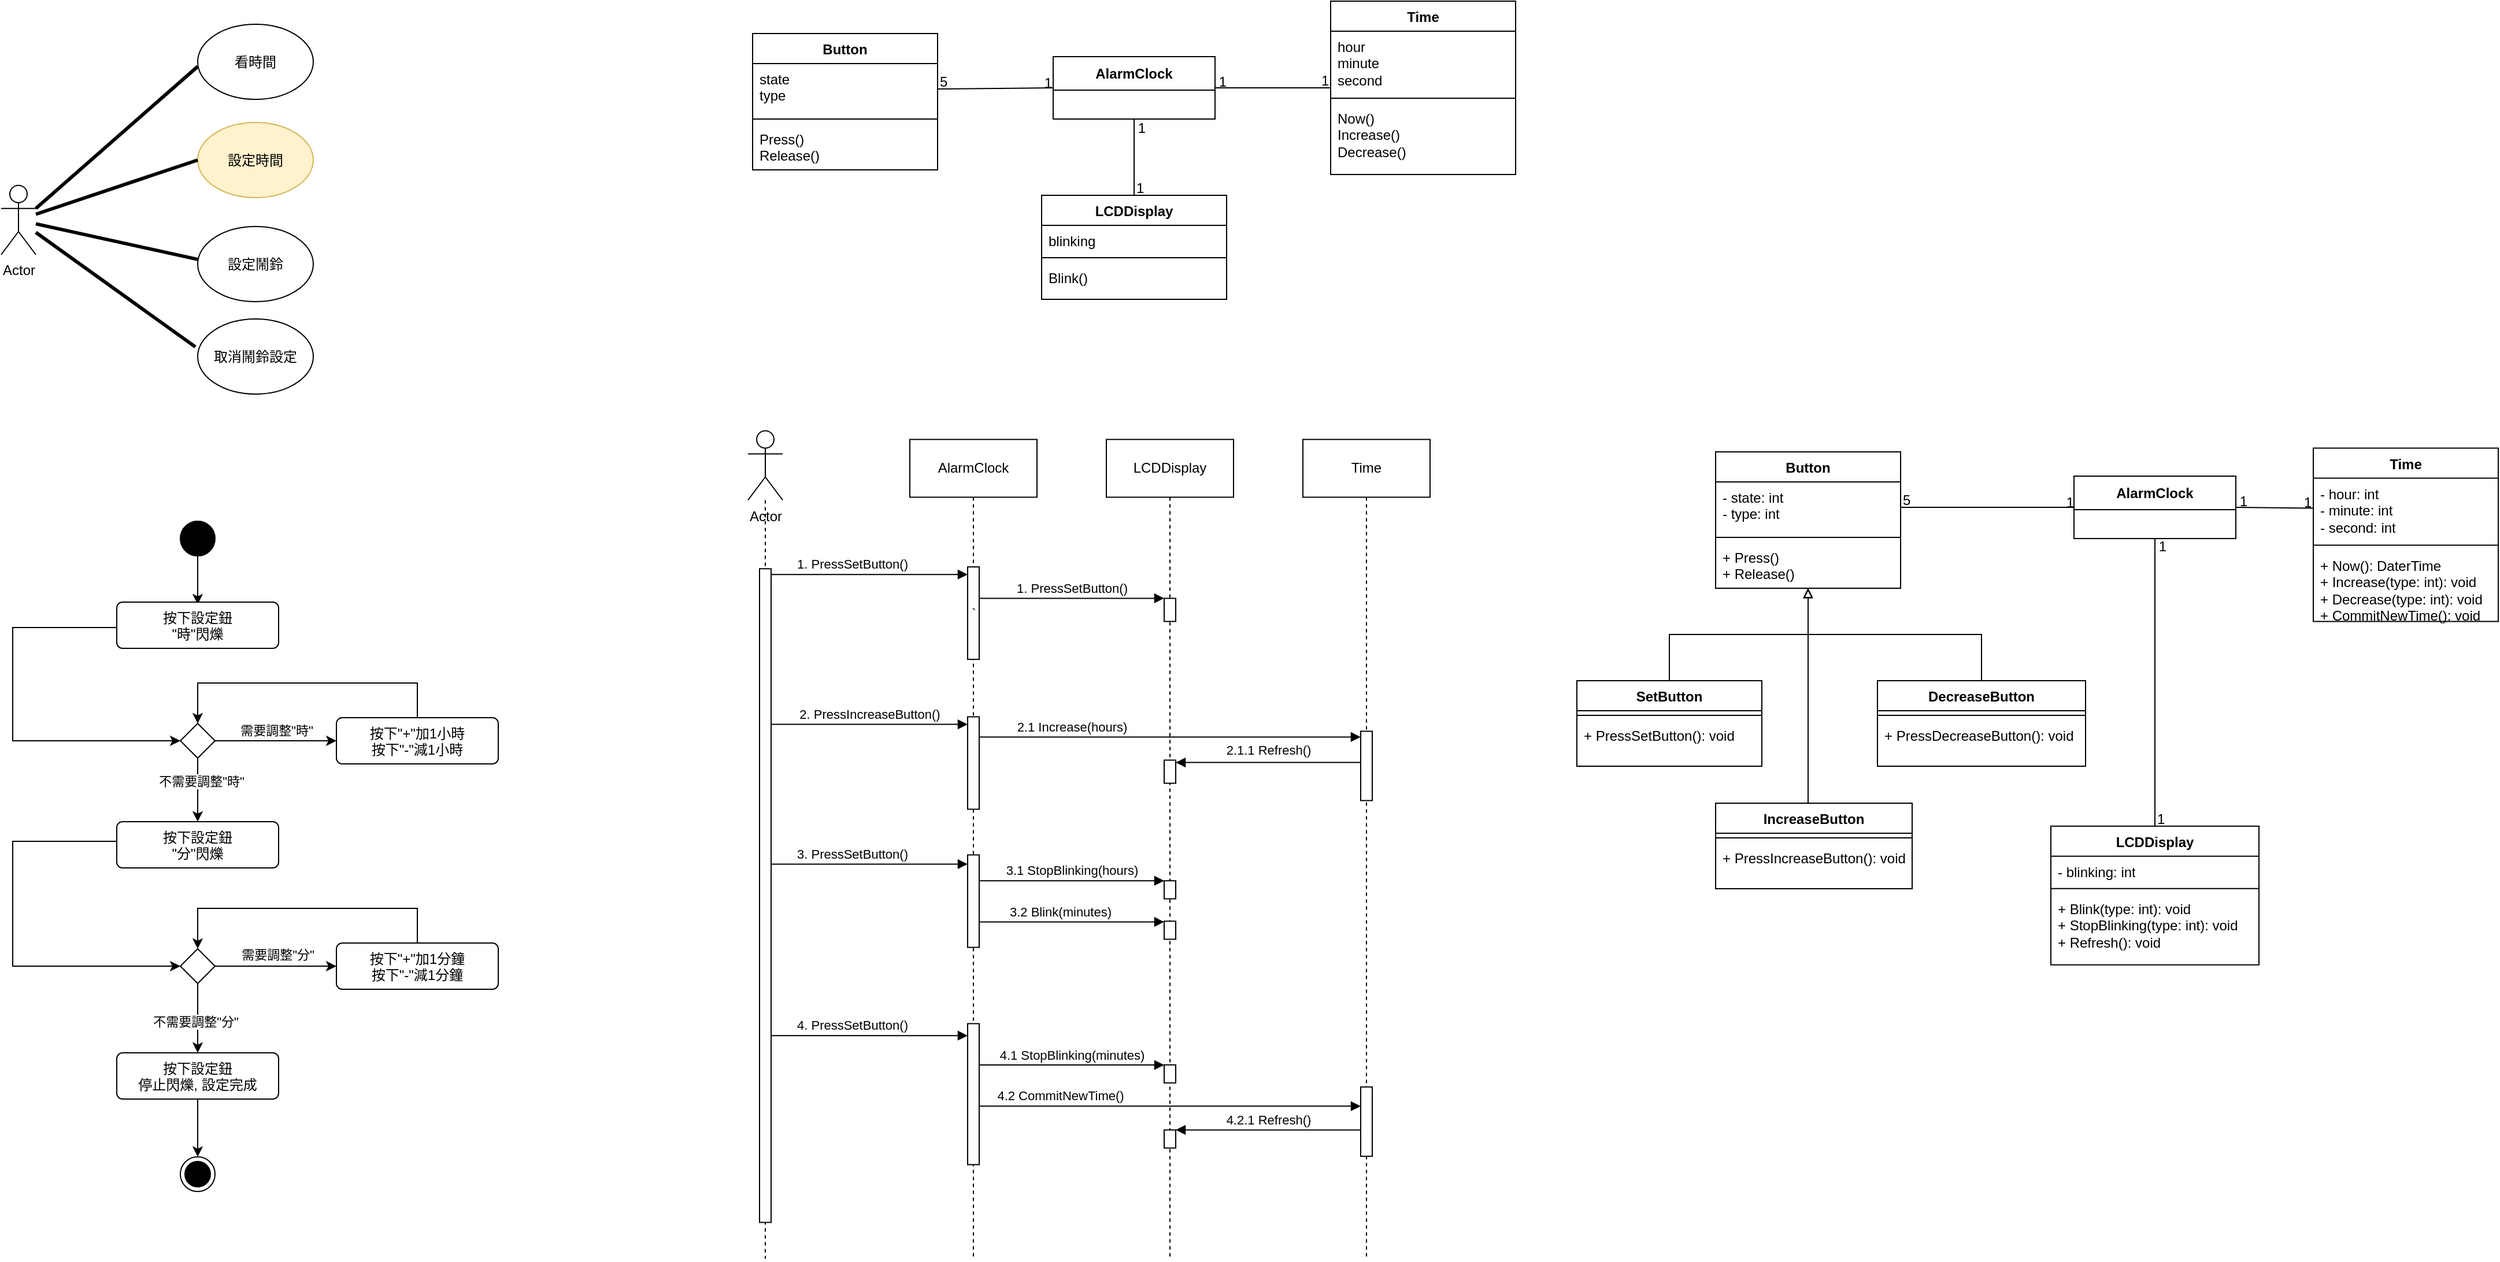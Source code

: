 <mxfile version="24.1.0" type="device">
  <diagram name="Page-1" id="e7e014a7-5840-1c2e-5031-d8a46d1fe8dd">
    <mxGraphModel dx="1486" dy="2049" grid="1" gridSize="10" guides="1" tooltips="1" connect="1" arrows="1" fold="1" page="1" pageScale="1" pageWidth="827" pageHeight="1169" background="none" math="0" shadow="0">
      <root>
        <mxCell id="0" />
        <mxCell id="1" parent="0" />
        <mxCell id="djIQEXrp0R5IfoQa_YRT-51" value="" style="edgeStyle=orthogonalEdgeStyle;rounded=0;orthogonalLoop=1;jettySize=auto;html=1;" parent="1" source="djIQEXrp0R5IfoQa_YRT-70" edge="1">
          <mxGeometry relative="1" as="geometry">
            <mxPoint x="470" y="-660" as="sourcePoint" />
            <mxPoint x="470" y="-618" as="targetPoint" />
          </mxGeometry>
        </mxCell>
        <mxCell id="djIQEXrp0R5IfoQa_YRT-52" value="" style="edgeStyle=orthogonalEdgeStyle;rounded=0;orthogonalLoop=1;jettySize=auto;html=1;exitX=0;exitY=0.5;exitDx=0;exitDy=0;entryX=0;entryY=0.5;entryDx=0;entryDy=0;" parent="1" source="djIQEXrp0R5IfoQa_YRT-63" target="djIQEXrp0R5IfoQa_YRT-62" edge="1">
          <mxGeometry relative="1" as="geometry">
            <mxPoint x="410" y="-598" as="sourcePoint" />
            <mxPoint x="430" y="-500" as="targetPoint" />
            <Array as="points">
              <mxPoint x="400" y="-598" />
              <mxPoint x="310" y="-598" />
              <mxPoint x="310" y="-500" />
            </Array>
          </mxGeometry>
        </mxCell>
        <mxCell id="djIQEXrp0R5IfoQa_YRT-57" value="" style="edgeStyle=orthogonalEdgeStyle;rounded=0;orthogonalLoop=1;jettySize=auto;html=1;exitX=1;exitY=0.5;exitDx=0;exitDy=0;" parent="1" source="djIQEXrp0R5IfoQa_YRT-62" edge="1">
          <mxGeometry relative="1" as="geometry">
            <mxPoint x="510" y="-500" as="sourcePoint" />
            <mxPoint x="590" y="-500" as="targetPoint" />
          </mxGeometry>
        </mxCell>
        <mxCell id="djIQEXrp0R5IfoQa_YRT-66" value="需要調整&quot;時&quot;" style="edgeLabel;html=1;align=center;verticalAlign=middle;resizable=0;points=[];" parent="djIQEXrp0R5IfoQa_YRT-57" vertex="1" connectable="0">
          <mxGeometry x="0.017" y="-6" relative="1" as="geometry">
            <mxPoint y="-16" as="offset" />
          </mxGeometry>
        </mxCell>
        <mxCell id="djIQEXrp0R5IfoQa_YRT-60" value="" style="edgeStyle=orthogonalEdgeStyle;rounded=0;orthogonalLoop=1;jettySize=auto;html=1;exitX=0.5;exitY=0;exitDx=0;exitDy=0;entryX=0.5;entryY=0;entryDx=0;entryDy=0;" parent="1" source="djIQEXrp0R5IfoQa_YRT-64" target="djIQEXrp0R5IfoQa_YRT-62" edge="1">
          <mxGeometry relative="1" as="geometry">
            <mxPoint x="650" y="-520" as="sourcePoint" />
            <mxPoint x="470" y="-520" as="targetPoint" />
            <Array as="points">
              <mxPoint x="660" y="-550" />
              <mxPoint x="470" y="-550" />
            </Array>
          </mxGeometry>
        </mxCell>
        <mxCell id="djIQEXrp0R5IfoQa_YRT-68" value="" style="edgeStyle=orthogonalEdgeStyle;rounded=0;orthogonalLoop=1;jettySize=auto;html=1;" parent="1" source="djIQEXrp0R5IfoQa_YRT-62" target="djIQEXrp0R5IfoQa_YRT-67" edge="1">
          <mxGeometry relative="1" as="geometry" />
        </mxCell>
        <mxCell id="djIQEXrp0R5IfoQa_YRT-75" value="不需要調整&quot;時&quot;" style="edgeLabel;html=1;align=center;verticalAlign=middle;resizable=0;points=[];" parent="djIQEXrp0R5IfoQa_YRT-68" vertex="1" connectable="0">
          <mxGeometry x="-0.266" y="3" relative="1" as="geometry">
            <mxPoint as="offset" />
          </mxGeometry>
        </mxCell>
        <mxCell id="djIQEXrp0R5IfoQa_YRT-62" value="" style="rhombus;" parent="1" vertex="1">
          <mxGeometry x="455" y="-515" width="30" height="30" as="geometry" />
        </mxCell>
        <mxCell id="djIQEXrp0R5IfoQa_YRT-63" value="按下設定鈕&lt;br&gt;&quot;時&quot;閃爍" style="html=1;align=center;verticalAlign=top;rounded=1;absoluteArcSize=1;arcSize=10;dashed=0;whiteSpace=wrap;" parent="1" vertex="1">
          <mxGeometry x="400" y="-620" width="140" height="40" as="geometry" />
        </mxCell>
        <mxCell id="djIQEXrp0R5IfoQa_YRT-64" value="按下&quot;+&quot;加1小時&lt;br&gt;按下&quot;-&quot;減1小時" style="html=1;align=center;verticalAlign=top;rounded=1;absoluteArcSize=1;arcSize=10;dashed=0;whiteSpace=wrap;" parent="1" vertex="1">
          <mxGeometry x="590" y="-520" width="140" height="40" as="geometry" />
        </mxCell>
        <mxCell id="djIQEXrp0R5IfoQa_YRT-67" value="按下設定鈕&lt;br&gt;&quot;分&quot;閃爍" style="html=1;align=center;verticalAlign=top;rounded=1;absoluteArcSize=1;arcSize=10;dashed=0;whiteSpace=wrap;" parent="1" vertex="1">
          <mxGeometry x="400" y="-430" width="140" height="40" as="geometry" />
        </mxCell>
        <mxCell id="djIQEXrp0R5IfoQa_YRT-83" value="" style="edgeStyle=orthogonalEdgeStyle;rounded=0;orthogonalLoop=1;jettySize=auto;html=1;" parent="1" source="djIQEXrp0R5IfoQa_YRT-69" target="djIQEXrp0R5IfoQa_YRT-82" edge="1">
          <mxGeometry relative="1" as="geometry" />
        </mxCell>
        <mxCell id="djIQEXrp0R5IfoQa_YRT-85" value="&lt;span style=&quot;color: rgba(0, 0, 0, 0); font-family: monospace; font-size: 0px; text-align: start; background-color: rgb(251, 251, 251);&quot;&gt;%3CmxGraphModel%3E%3Croot%3E%3CmxCell%20id%3D%220%22%2F%3E%3CmxCell%20id%3D%221%22%20parent%3D%220%22%2F%3E%3CmxCell%20id%3D%222%22%20value%3D%22%E4%B8%8D%E9%9C%80%E8%A6%81%E8%AA%BF%E6%95%B4%26quot%3B%E6%99%82%26quot%3B%22%20style%3D%22edgeLabel%3Bhtml%3D1%3Balign%3Dcenter%3BverticalAlign%3Dmiddle%3Bresizable%3D0%3Bpoints%3D%5B%5D%3B%22%20vertex%3D%221%22%20connectable%3D%220%22%20parent%3D%221%22%3E%3CmxGeometry%20x%3D%22283%22%20y%3D%22325%22%20as%3D%22geometry%22%2F%3E%3C%2FmxCell%3E%3C%2Froot%3E%3C%2FmxGraphModel%3E&lt;/span&gt;" style="edgeLabel;html=1;align=center;verticalAlign=middle;resizable=0;points=[];" parent="djIQEXrp0R5IfoQa_YRT-83" vertex="1" connectable="0">
          <mxGeometry x="-0.16" y="1" relative="1" as="geometry">
            <mxPoint as="offset" />
          </mxGeometry>
        </mxCell>
        <mxCell id="djIQEXrp0R5IfoQa_YRT-87" value="不需要調整&quot;分&quot;" style="edgeLabel;html=1;align=center;verticalAlign=middle;resizable=0;points=[];" parent="djIQEXrp0R5IfoQa_YRT-83" vertex="1" connectable="0">
          <mxGeometry x="0.107" y="-2" relative="1" as="geometry">
            <mxPoint as="offset" />
          </mxGeometry>
        </mxCell>
        <mxCell id="djIQEXrp0R5IfoQa_YRT-69" value="" style="rhombus;" parent="1" vertex="1">
          <mxGeometry x="455" y="-320" width="30" height="30" as="geometry" />
        </mxCell>
        <mxCell id="djIQEXrp0R5IfoQa_YRT-70" value="" style="ellipse;fillColor=strokeColor;html=1;" parent="1" vertex="1">
          <mxGeometry x="455" y="-690" width="30" height="30" as="geometry" />
        </mxCell>
        <mxCell id="djIQEXrp0R5IfoQa_YRT-73" value="" style="ellipse;html=1;shape=endState;fillColor=strokeColor;" parent="1" vertex="1">
          <mxGeometry x="455" y="-140" width="30" height="30" as="geometry" />
        </mxCell>
        <mxCell id="djIQEXrp0R5IfoQa_YRT-74" value="按下&quot;+&quot;加1分鐘&lt;br&gt;按下&quot;-&quot;減1分鐘" style="html=1;align=center;verticalAlign=top;rounded=1;absoluteArcSize=1;arcSize=10;dashed=0;whiteSpace=wrap;" parent="1" vertex="1">
          <mxGeometry x="590" y="-325" width="140" height="40" as="geometry" />
        </mxCell>
        <mxCell id="djIQEXrp0R5IfoQa_YRT-76" value="" style="edgeStyle=orthogonalEdgeStyle;rounded=0;orthogonalLoop=1;jettySize=auto;html=1;entryX=0;entryY=0.5;entryDx=0;entryDy=0;" parent="1" source="djIQEXrp0R5IfoQa_YRT-67" target="djIQEXrp0R5IfoQa_YRT-69" edge="1">
          <mxGeometry relative="1" as="geometry">
            <mxPoint x="400" y="-415" as="sourcePoint" />
            <mxPoint x="455" y="-315" as="targetPoint" />
            <Array as="points">
              <mxPoint x="310" y="-413" />
              <mxPoint x="310" y="-305" />
            </Array>
          </mxGeometry>
        </mxCell>
        <mxCell id="djIQEXrp0R5IfoQa_YRT-79" value="" style="edgeStyle=orthogonalEdgeStyle;rounded=0;orthogonalLoop=1;jettySize=auto;html=1;exitX=1;exitY=0.5;exitDx=0;exitDy=0;" parent="1" source="djIQEXrp0R5IfoQa_YRT-69" target="djIQEXrp0R5IfoQa_YRT-74" edge="1">
          <mxGeometry relative="1" as="geometry">
            <mxPoint x="485" y="-305.5" as="sourcePoint" />
            <mxPoint x="590" y="-305.5" as="targetPoint" />
          </mxGeometry>
        </mxCell>
        <mxCell id="djIQEXrp0R5IfoQa_YRT-80" value="需要調整&quot;分&quot;" style="edgeLabel;html=1;align=center;verticalAlign=middle;resizable=0;points=[];" parent="djIQEXrp0R5IfoQa_YRT-79" vertex="1" connectable="0">
          <mxGeometry x="0.017" y="-6" relative="1" as="geometry">
            <mxPoint y="-16" as="offset" />
          </mxGeometry>
        </mxCell>
        <mxCell id="djIQEXrp0R5IfoQa_YRT-81" value="" style="edgeStyle=orthogonalEdgeStyle;rounded=0;orthogonalLoop=1;jettySize=auto;html=1;" parent="1" source="djIQEXrp0R5IfoQa_YRT-74" target="djIQEXrp0R5IfoQa_YRT-69" edge="1">
          <mxGeometry relative="1" as="geometry">
            <mxPoint x="660" y="-325" as="sourcePoint" />
            <mxPoint x="470" y="-320" as="targetPoint" />
            <Array as="points">
              <mxPoint x="660" y="-355" />
              <mxPoint x="470" y="-355" />
            </Array>
          </mxGeometry>
        </mxCell>
        <mxCell id="djIQEXrp0R5IfoQa_YRT-84" value="" style="edgeStyle=orthogonalEdgeStyle;rounded=0;orthogonalLoop=1;jettySize=auto;html=1;" parent="1" source="djIQEXrp0R5IfoQa_YRT-82" target="djIQEXrp0R5IfoQa_YRT-73" edge="1">
          <mxGeometry relative="1" as="geometry" />
        </mxCell>
        <mxCell id="djIQEXrp0R5IfoQa_YRT-82" value="按下設定鈕&lt;br&gt;停止閃爍, 設定完成" style="html=1;align=center;verticalAlign=top;rounded=1;absoluteArcSize=1;arcSize=10;dashed=0;whiteSpace=wrap;" parent="1" vertex="1">
          <mxGeometry x="400" y="-230" width="140" height="40" as="geometry" />
        </mxCell>
        <mxCell id="nPpXlhCFBaWs1qd1BrKI-1" value="Actor" style="shape=umlActor;verticalLabelPosition=bottom;verticalAlign=top;html=1;" parent="1" vertex="1">
          <mxGeometry x="300" y="-980.62" width="30" height="60" as="geometry" />
        </mxCell>
        <mxCell id="nPpXlhCFBaWs1qd1BrKI-2" value="" style="shape=ellipse;container=1;horizontal=1;horizontalStack=0;resizeParent=1;resizeParentMax=0;resizeLast=0;html=1;dashed=0;collapsible=0;" parent="1" vertex="1">
          <mxGeometry x="470" y="-1120" width="100" height="65" as="geometry" />
        </mxCell>
        <mxCell id="nPpXlhCFBaWs1qd1BrKI-3" value="看時間" style="html=1;strokeColor=none;fillColor=none;align=center;verticalAlign=middle;rotatable=0;whiteSpace=wrap;" parent="nPpXlhCFBaWs1qd1BrKI-2" vertex="1">
          <mxGeometry x="0.003" y="24.375" width="100" height="16.25" as="geometry" />
        </mxCell>
        <mxCell id="nPpXlhCFBaWs1qd1BrKI-8" value="" style="shape=ellipse;container=1;horizontal=1;horizontalStack=0;resizeParent=1;resizeParentMax=0;resizeLast=0;html=1;dashed=0;collapsible=0;fillColor=#fff2cc;strokeColor=#d6b656;" parent="1" vertex="1">
          <mxGeometry x="470" y="-1035" width="100" height="65" as="geometry" />
        </mxCell>
        <mxCell id="nPpXlhCFBaWs1qd1BrKI-9" value="設定時間" style="html=1;strokeColor=none;fillColor=none;align=center;verticalAlign=middle;rotatable=0;whiteSpace=wrap;" parent="nPpXlhCFBaWs1qd1BrKI-8" vertex="1">
          <mxGeometry x="0.003" y="24.375" width="100" height="16.25" as="geometry" />
        </mxCell>
        <mxCell id="nPpXlhCFBaWs1qd1BrKI-10" value="" style="shape=ellipse;container=1;horizontal=1;horizontalStack=0;resizeParent=1;resizeParentMax=0;resizeLast=0;html=1;dashed=0;collapsible=0;" parent="1" vertex="1">
          <mxGeometry x="470" y="-945" width="100" height="65" as="geometry" />
        </mxCell>
        <mxCell id="nPpXlhCFBaWs1qd1BrKI-11" value="設定鬧鈴" style="html=1;strokeColor=none;fillColor=none;align=center;verticalAlign=middle;rotatable=0;whiteSpace=wrap;" parent="nPpXlhCFBaWs1qd1BrKI-10" vertex="1">
          <mxGeometry x="0.003" y="24.375" width="100" height="16.25" as="geometry" />
        </mxCell>
        <mxCell id="nPpXlhCFBaWs1qd1BrKI-13" value="" style="shape=ellipse;container=1;horizontal=1;horizontalStack=0;resizeParent=1;resizeParentMax=0;resizeLast=0;html=1;dashed=0;collapsible=0;" parent="1" vertex="1">
          <mxGeometry x="470" y="-865" width="100" height="65" as="geometry" />
        </mxCell>
        <mxCell id="nPpXlhCFBaWs1qd1BrKI-14" value="取消鬧鈴設定" style="html=1;strokeColor=none;fillColor=none;align=center;verticalAlign=middle;rotatable=0;whiteSpace=wrap;" parent="nPpXlhCFBaWs1qd1BrKI-13" vertex="1">
          <mxGeometry x="0.003" y="24.375" width="100" height="16.25" as="geometry" />
        </mxCell>
        <mxCell id="nPpXlhCFBaWs1qd1BrKI-15" value="" style="endArrow=none;startArrow=none;endFill=0;startFill=0;endSize=8;html=1;verticalAlign=bottom;labelBackgroundColor=none;strokeWidth=3;rounded=0;entryX=0;entryY=0.75;entryDx=0;entryDy=0;exitX=1;exitY=0.333;exitDx=0;exitDy=0;exitPerimeter=0;" parent="1" source="nPpXlhCFBaWs1qd1BrKI-1" target="nPpXlhCFBaWs1qd1BrKI-3" edge="1">
          <mxGeometry width="160" relative="1" as="geometry">
            <mxPoint x="310" y="-976" as="sourcePoint" />
            <mxPoint x="470" y="-976" as="targetPoint" />
          </mxGeometry>
        </mxCell>
        <mxCell id="nPpXlhCFBaWs1qd1BrKI-16" value="" style="endArrow=none;startArrow=none;endFill=0;startFill=0;endSize=8;html=1;verticalAlign=bottom;labelBackgroundColor=none;strokeWidth=3;rounded=0;entryX=0;entryY=0.5;entryDx=0;entryDy=0;" parent="1" source="nPpXlhCFBaWs1qd1BrKI-1" target="nPpXlhCFBaWs1qd1BrKI-9" edge="1">
          <mxGeometry width="160" relative="1" as="geometry">
            <mxPoint x="340" y="-975" as="sourcePoint" />
            <mxPoint x="480" y="-1073" as="targetPoint" />
          </mxGeometry>
        </mxCell>
        <mxCell id="nPpXlhCFBaWs1qd1BrKI-17" value="" style="endArrow=none;startArrow=none;endFill=0;startFill=0;endSize=8;html=1;verticalAlign=bottom;labelBackgroundColor=none;strokeWidth=3;rounded=0;entryX=0;entryY=0.25;entryDx=0;entryDy=0;" parent="1" source="nPpXlhCFBaWs1qd1BrKI-1" target="nPpXlhCFBaWs1qd1BrKI-11" edge="1">
          <mxGeometry width="160" relative="1" as="geometry">
            <mxPoint x="350" y="-965" as="sourcePoint" />
            <mxPoint x="490" y="-1063" as="targetPoint" />
          </mxGeometry>
        </mxCell>
        <mxCell id="nPpXlhCFBaWs1qd1BrKI-18" value="" style="endArrow=none;startArrow=none;endFill=0;startFill=0;endSize=8;html=1;verticalAlign=bottom;labelBackgroundColor=none;strokeWidth=3;rounded=0;entryX=-0.02;entryY=0.372;entryDx=0;entryDy=0;entryPerimeter=0;" parent="1" source="nPpXlhCFBaWs1qd1BrKI-1" target="nPpXlhCFBaWs1qd1BrKI-13" edge="1">
          <mxGeometry width="160" relative="1" as="geometry">
            <mxPoint x="340" y="-937" as="sourcePoint" />
            <mxPoint x="480" y="-907" as="targetPoint" />
          </mxGeometry>
        </mxCell>
        <mxCell id="nPpXlhCFBaWs1qd1BrKI-19" value="Button" style="swimlane;fontStyle=1;align=center;verticalAlign=top;childLayout=stackLayout;horizontal=1;startSize=26;horizontalStack=0;resizeParent=1;resizeParentMax=0;resizeLast=0;collapsible=1;marginBottom=0;whiteSpace=wrap;html=1;" parent="1" vertex="1">
          <mxGeometry x="950" y="-1112" width="160" height="118" as="geometry" />
        </mxCell>
        <mxCell id="nPpXlhCFBaWs1qd1BrKI-20" value="state&lt;div&gt;type&lt;/div&gt;" style="text;strokeColor=none;fillColor=none;align=left;verticalAlign=top;spacingLeft=4;spacingRight=4;overflow=hidden;rotatable=0;points=[[0,0.5],[1,0.5]];portConstraint=eastwest;whiteSpace=wrap;html=1;" parent="nPpXlhCFBaWs1qd1BrKI-19" vertex="1">
          <mxGeometry y="26" width="160" height="44" as="geometry" />
        </mxCell>
        <mxCell id="nPpXlhCFBaWs1qd1BrKI-21" value="" style="line;strokeWidth=1;fillColor=none;align=left;verticalAlign=middle;spacingTop=-1;spacingLeft=3;spacingRight=3;rotatable=0;labelPosition=right;points=[];portConstraint=eastwest;strokeColor=inherit;" parent="nPpXlhCFBaWs1qd1BrKI-19" vertex="1">
          <mxGeometry y="70" width="160" height="8" as="geometry" />
        </mxCell>
        <mxCell id="nPpXlhCFBaWs1qd1BrKI-22" value="Press()&lt;br&gt;Release()" style="text;strokeColor=none;fillColor=none;align=left;verticalAlign=top;spacingLeft=4;spacingRight=4;overflow=hidden;rotatable=0;points=[[0,0.5],[1,0.5]];portConstraint=eastwest;whiteSpace=wrap;html=1;" parent="nPpXlhCFBaWs1qd1BrKI-19" vertex="1">
          <mxGeometry y="78" width="160" height="40" as="geometry" />
        </mxCell>
        <mxCell id="nPpXlhCFBaWs1qd1BrKI-23" value="AlarmClock" style="swimlane;fontStyle=1;align=center;verticalAlign=middle;childLayout=stackLayout;horizontal=1;startSize=29;horizontalStack=0;resizeParent=1;resizeParentMax=0;resizeLast=0;collapsible=0;marginBottom=0;html=1;whiteSpace=wrap;" parent="1" vertex="1">
          <mxGeometry x="1210" y="-1092" width="140" height="54" as="geometry" />
        </mxCell>
        <mxCell id="nPpXlhCFBaWs1qd1BrKI-26" value="Time" style="swimlane;fontStyle=1;align=center;verticalAlign=top;childLayout=stackLayout;horizontal=1;startSize=26;horizontalStack=0;resizeParent=1;resizeParentMax=0;resizeLast=0;collapsible=1;marginBottom=0;whiteSpace=wrap;html=1;" parent="1" vertex="1">
          <mxGeometry x="1450" y="-1140" width="160" height="150" as="geometry" />
        </mxCell>
        <mxCell id="nPpXlhCFBaWs1qd1BrKI-27" value="hour&lt;div&gt;minute&lt;/div&gt;&lt;div&gt;second&lt;/div&gt;" style="text;strokeColor=none;fillColor=none;align=left;verticalAlign=top;spacingLeft=4;spacingRight=4;overflow=hidden;rotatable=0;points=[[0,0.5],[1,0.5]];portConstraint=eastwest;whiteSpace=wrap;html=1;" parent="nPpXlhCFBaWs1qd1BrKI-26" vertex="1">
          <mxGeometry y="26" width="160" height="54" as="geometry" />
        </mxCell>
        <mxCell id="nPpXlhCFBaWs1qd1BrKI-28" value="" style="line;strokeWidth=1;fillColor=none;align=left;verticalAlign=middle;spacingTop=-1;spacingLeft=3;spacingRight=3;rotatable=0;labelPosition=right;points=[];portConstraint=eastwest;strokeColor=inherit;" parent="nPpXlhCFBaWs1qd1BrKI-26" vertex="1">
          <mxGeometry y="80" width="160" height="8" as="geometry" />
        </mxCell>
        <mxCell id="nPpXlhCFBaWs1qd1BrKI-29" value="Now()&lt;div&gt;Increase()&lt;/div&gt;&lt;div&gt;Decrease()&lt;/div&gt;&lt;div&gt;&lt;br&gt;&lt;/div&gt;" style="text;strokeColor=none;fillColor=none;align=left;verticalAlign=top;spacingLeft=4;spacingRight=4;overflow=hidden;rotatable=0;points=[[0,0.5],[1,0.5]];portConstraint=eastwest;whiteSpace=wrap;html=1;" parent="nPpXlhCFBaWs1qd1BrKI-26" vertex="1">
          <mxGeometry y="88" width="160" height="62" as="geometry" />
        </mxCell>
        <mxCell id="nPpXlhCFBaWs1qd1BrKI-31" value="LCDDisplay" style="swimlane;fontStyle=1;align=center;verticalAlign=top;childLayout=stackLayout;horizontal=1;startSize=26;horizontalStack=0;resizeParent=1;resizeParentMax=0;resizeLast=0;collapsible=1;marginBottom=0;whiteSpace=wrap;html=1;" parent="1" vertex="1">
          <mxGeometry x="1200" y="-972" width="160" height="90" as="geometry" />
        </mxCell>
        <mxCell id="nPpXlhCFBaWs1qd1BrKI-32" value="blinking" style="text;strokeColor=none;fillColor=none;align=left;verticalAlign=top;spacingLeft=4;spacingRight=4;overflow=hidden;rotatable=0;points=[[0,0.5],[1,0.5]];portConstraint=eastwest;whiteSpace=wrap;html=1;" parent="nPpXlhCFBaWs1qd1BrKI-31" vertex="1">
          <mxGeometry y="26" width="160" height="24" as="geometry" />
        </mxCell>
        <mxCell id="nPpXlhCFBaWs1qd1BrKI-33" value="" style="line;strokeWidth=1;fillColor=none;align=left;verticalAlign=middle;spacingTop=-1;spacingLeft=3;spacingRight=3;rotatable=0;labelPosition=right;points=[];portConstraint=eastwest;strokeColor=inherit;" parent="nPpXlhCFBaWs1qd1BrKI-31" vertex="1">
          <mxGeometry y="50" width="160" height="8" as="geometry" />
        </mxCell>
        <mxCell id="nPpXlhCFBaWs1qd1BrKI-34" value="Blink()" style="text;strokeColor=none;fillColor=none;align=left;verticalAlign=top;spacingLeft=4;spacingRight=4;overflow=hidden;rotatable=0;points=[[0,0.5],[1,0.5]];portConstraint=eastwest;whiteSpace=wrap;html=1;" parent="nPpXlhCFBaWs1qd1BrKI-31" vertex="1">
          <mxGeometry y="58" width="160" height="32" as="geometry" />
        </mxCell>
        <mxCell id="nPpXlhCFBaWs1qd1BrKI-37" value="" style="endArrow=none;html=1;rounded=0;align=center;verticalAlign=top;endFill=0;labelBackgroundColor=none;exitX=1;exitY=0.5;exitDx=0;exitDy=0;entryX=0;entryY=0.5;entryDx=0;entryDy=0;" parent="1" source="nPpXlhCFBaWs1qd1BrKI-20" target="nPpXlhCFBaWs1qd1BrKI-23" edge="1">
          <mxGeometry x="-0.006" relative="1" as="geometry">
            <mxPoint x="1180" y="-1132" as="sourcePoint" />
            <mxPoint x="1380" y="-1132" as="targetPoint" />
            <mxPoint as="offset" />
          </mxGeometry>
        </mxCell>
        <mxCell id="nPpXlhCFBaWs1qd1BrKI-39" value="5" style="resizable=0;html=1;align=left;verticalAlign=top;labelBackgroundColor=none;spacingBottom=0;" parent="nPpXlhCFBaWs1qd1BrKI-37" connectable="0" vertex="1">
          <mxGeometry x="-1" relative="1" as="geometry">
            <mxPoint y="-20" as="offset" />
          </mxGeometry>
        </mxCell>
        <mxCell id="nPpXlhCFBaWs1qd1BrKI-40" value="1" style="resizable=0;html=1;align=right;verticalAlign=bottom;labelBackgroundColor=none;" parent="nPpXlhCFBaWs1qd1BrKI-37" connectable="0" vertex="1">
          <mxGeometry x="1" relative="1" as="geometry">
            <mxPoint y="4" as="offset" />
          </mxGeometry>
        </mxCell>
        <mxCell id="nPpXlhCFBaWs1qd1BrKI-41" value="" style="resizable=0;html=1;align=right;verticalAlign=top;labelBackgroundColor=none;" parent="nPpXlhCFBaWs1qd1BrKI-37" connectable="0" vertex="1">
          <mxGeometry x="1" relative="1" as="geometry" />
        </mxCell>
        <mxCell id="nPpXlhCFBaWs1qd1BrKI-42" value="" style="endArrow=none;html=1;rounded=0;align=center;verticalAlign=top;endFill=0;labelBackgroundColor=none;exitX=0.5;exitY=0;exitDx=0;exitDy=0;entryX=0.5;entryY=1;entryDx=0;entryDy=0;" parent="1" source="nPpXlhCFBaWs1qd1BrKI-31" target="nPpXlhCFBaWs1qd1BrKI-23" edge="1">
          <mxGeometry x="-0.006" relative="1" as="geometry">
            <mxPoint x="1120" y="-1032" as="sourcePoint" />
            <mxPoint x="1220" y="-1055" as="targetPoint" />
            <mxPoint as="offset" />
          </mxGeometry>
        </mxCell>
        <mxCell id="nPpXlhCFBaWs1qd1BrKI-43" value="1" style="resizable=0;html=1;align=left;verticalAlign=top;labelBackgroundColor=none;" parent="nPpXlhCFBaWs1qd1BrKI-42" connectable="0" vertex="1">
          <mxGeometry x="-1" relative="1" as="geometry">
            <mxPoint y="-20" as="offset" />
          </mxGeometry>
        </mxCell>
        <mxCell id="nPpXlhCFBaWs1qd1BrKI-44" value="1" style="resizable=0;html=1;align=right;verticalAlign=bottom;labelBackgroundColor=none;" parent="nPpXlhCFBaWs1qd1BrKI-42" connectable="0" vertex="1">
          <mxGeometry x="1" relative="1" as="geometry">
            <mxPoint x="10" y="16" as="offset" />
          </mxGeometry>
        </mxCell>
        <mxCell id="nPpXlhCFBaWs1qd1BrKI-45" value="" style="resizable=0;html=1;align=right;verticalAlign=top;labelBackgroundColor=none;" parent="nPpXlhCFBaWs1qd1BrKI-42" connectable="0" vertex="1">
          <mxGeometry x="1" relative="1" as="geometry" />
        </mxCell>
        <mxCell id="nPpXlhCFBaWs1qd1BrKI-52" value="" style="endArrow=none;html=1;rounded=0;align=center;verticalAlign=top;endFill=0;labelBackgroundColor=none;entryX=1;entryY=0.5;entryDx=0;entryDy=0;" parent="1" source="nPpXlhCFBaWs1qd1BrKI-26" target="nPpXlhCFBaWs1qd1BrKI-23" edge="1">
          <mxGeometry x="-0.006" relative="1" as="geometry">
            <mxPoint x="1380" y="-986" as="sourcePoint" />
            <mxPoint x="1380" y="-1052" as="targetPoint" />
            <mxPoint as="offset" />
          </mxGeometry>
        </mxCell>
        <mxCell id="nPpXlhCFBaWs1qd1BrKI-53" value="1" style="resizable=0;html=1;align=left;verticalAlign=top;labelBackgroundColor=none;" parent="nPpXlhCFBaWs1qd1BrKI-52" connectable="0" vertex="1">
          <mxGeometry x="-1" relative="1" as="geometry">
            <mxPoint x="-10" y="-20" as="offset" />
          </mxGeometry>
        </mxCell>
        <mxCell id="nPpXlhCFBaWs1qd1BrKI-54" value="1" style="resizable=0;html=1;align=right;verticalAlign=bottom;labelBackgroundColor=none;" parent="nPpXlhCFBaWs1qd1BrKI-52" connectable="0" vertex="1">
          <mxGeometry x="1" relative="1" as="geometry">
            <mxPoint x="10" y="3" as="offset" />
          </mxGeometry>
        </mxCell>
        <mxCell id="nPpXlhCFBaWs1qd1BrKI-55" value="" style="resizable=0;html=1;align=right;verticalAlign=top;labelBackgroundColor=none;" parent="nPpXlhCFBaWs1qd1BrKI-52" connectable="0" vertex="1">
          <mxGeometry x="1" relative="1" as="geometry" />
        </mxCell>
        <mxCell id="nPpXlhCFBaWs1qd1BrKI-100" style="edgeStyle=orthogonalEdgeStyle;rounded=0;orthogonalLoop=1;jettySize=auto;html=1;dashed=1;endArrow=none;endFill=0;" parent="1" source="nPpXlhCFBaWs1qd1BrKI-56" edge="1">
          <mxGeometry relative="1" as="geometry">
            <mxPoint x="1141" y="-52.498" as="targetPoint" />
          </mxGeometry>
        </mxCell>
        <mxCell id="nPpXlhCFBaWs1qd1BrKI-56" value="AlarmClock" style="html=1;whiteSpace=wrap;" parent="1" vertex="1">
          <mxGeometry x="1086" y="-760.76" width="110" height="50" as="geometry" />
        </mxCell>
        <mxCell id="nPpXlhCFBaWs1qd1BrKI-83" style="edgeStyle=orthogonalEdgeStyle;rounded=0;orthogonalLoop=1;jettySize=auto;html=1;dashed=1;endArrow=none;endFill=0;" parent="1" source="nPpXlhCFBaWs1qd1BrKI-57" edge="1">
          <mxGeometry relative="1" as="geometry">
            <mxPoint x="961" y="-51.736" as="targetPoint" />
          </mxGeometry>
        </mxCell>
        <mxCell id="nPpXlhCFBaWs1qd1BrKI-57" value="Actor" style="shape=umlActor;verticalLabelPosition=bottom;verticalAlign=top;html=1;" parent="1" vertex="1">
          <mxGeometry x="946" y="-768.26" width="30" height="60" as="geometry" />
        </mxCell>
        <mxCell id="nPpXlhCFBaWs1qd1BrKI-58" value="" style="html=1;points=[[0,0,0,0,5],[0,1,0,0,-5],[1,0,0,0,5],[1,1,0,0,-5]];perimeter=orthogonalPerimeter;outlineConnect=0;targetShapes=umlLifeline;portConstraint=eastwest;newEdgeStyle={&quot;curved&quot;:0,&quot;rounded&quot;:0};" parent="1" vertex="1">
          <mxGeometry x="956" y="-648.88" width="10" height="565.62" as="geometry" />
        </mxCell>
        <mxCell id="nPpXlhCFBaWs1qd1BrKI-113" style="edgeStyle=orthogonalEdgeStyle;rounded=0;orthogonalLoop=1;jettySize=auto;html=1;endArrow=none;endFill=0;dashed=1;" parent="1" source="nPpXlhCFBaWs1qd1BrKI-64" edge="1">
          <mxGeometry relative="1" as="geometry">
            <mxPoint x="1311" y="-52.533" as="targetPoint" />
          </mxGeometry>
        </mxCell>
        <mxCell id="nPpXlhCFBaWs1qd1BrKI-64" value="LCDDisplay" style="html=1;whiteSpace=wrap;" parent="1" vertex="1">
          <mxGeometry x="1256" y="-760.76" width="110" height="50" as="geometry" />
        </mxCell>
        <mxCell id="nPpXlhCFBaWs1qd1BrKI-102" style="edgeStyle=orthogonalEdgeStyle;rounded=0;orthogonalLoop=1;jettySize=auto;html=1;dashed=1;endArrow=none;endFill=0;" parent="1" source="nPpXlhCFBaWs1qd1BrKI-65" edge="1">
          <mxGeometry relative="1" as="geometry">
            <mxPoint x="1481" y="-52.498" as="targetPoint" />
          </mxGeometry>
        </mxCell>
        <mxCell id="nPpXlhCFBaWs1qd1BrKI-65" value="Time" style="html=1;whiteSpace=wrap;" parent="1" vertex="1">
          <mxGeometry x="1426" y="-760.76" width="110" height="50" as="geometry" />
        </mxCell>
        <mxCell id="nPpXlhCFBaWs1qd1BrKI-66" value="" style="html=1;points=[[0,0,0,0,5],[0,1,0,0,-5],[1,0,0,0,5],[1,1,0,0,-5]];perimeter=orthogonalPerimeter;outlineConnect=0;targetShapes=umlLifeline;portConstraint=eastwest;newEdgeStyle={&quot;curved&quot;:0,&quot;rounded&quot;:0};" parent="1" vertex="1">
          <mxGeometry x="1306" y="-623.26" width="10" height="20" as="geometry" />
        </mxCell>
        <mxCell id="nPpXlhCFBaWs1qd1BrKI-69" value="" style="html=1;points=[[0,0,0,0,5],[0,1,0,0,-5],[1,0,0,0,5],[1,1,0,0,-5]];perimeter=orthogonalPerimeter;outlineConnect=0;targetShapes=umlLifeline;portConstraint=eastwest;newEdgeStyle={&quot;curved&quot;:0,&quot;rounded&quot;:0};" parent="1" vertex="1">
          <mxGeometry x="1136" y="-520.76" width="10" height="80" as="geometry" />
        </mxCell>
        <mxCell id="nPpXlhCFBaWs1qd1BrKI-72" value="2.1 Increase(hours)" style="html=1;verticalAlign=bottom;endArrow=block;curved=0;rounded=0;" parent="1" edge="1">
          <mxGeometry x="-0.515" width="80" relative="1" as="geometry">
            <mxPoint x="1146" y="-503.26" as="sourcePoint" />
            <mxPoint x="1476" y="-503.26" as="targetPoint" />
            <mxPoint as="offset" />
          </mxGeometry>
        </mxCell>
        <mxCell id="nPpXlhCFBaWs1qd1BrKI-73" value="" style="html=1;points=[[0,0,0,0,5],[0,1,0,0,-5],[1,0,0,0,5],[1,1,0,0,-5]];perimeter=orthogonalPerimeter;outlineConnect=0;targetShapes=umlLifeline;portConstraint=eastwest;newEdgeStyle={&quot;curved&quot;:0,&quot;rounded&quot;:0};" parent="1" vertex="1">
          <mxGeometry x="1306" y="-483.26" width="10" height="20" as="geometry" />
        </mxCell>
        <mxCell id="nPpXlhCFBaWs1qd1BrKI-74" value="" style="html=1;points=[[0,0,0,0,5],[0,1,0,0,-5],[1,0,0,0,5],[1,1,0,0,-5]];perimeter=orthogonalPerimeter;outlineConnect=0;targetShapes=umlLifeline;portConstraint=eastwest;newEdgeStyle={&quot;curved&quot;:0,&quot;rounded&quot;:0};" parent="1" vertex="1">
          <mxGeometry x="1476" y="-508.26" width="10" height="60" as="geometry" />
        </mxCell>
        <mxCell id="nPpXlhCFBaWs1qd1BrKI-75" value="2.1.1 Refresh()" style="html=1;verticalAlign=bottom;endArrow=block;curved=0;rounded=0;entryX=1;entryY=0;entryDx=0;entryDy=5;entryPerimeter=0;" parent="1" edge="1">
          <mxGeometry y="-2" width="80" relative="1" as="geometry">
            <mxPoint x="1476" y="-481.24" as="sourcePoint" />
            <mxPoint x="1316" y="-481.24" as="targetPoint" />
            <Array as="points" />
            <mxPoint as="offset" />
          </mxGeometry>
        </mxCell>
        <mxCell id="nPpXlhCFBaWs1qd1BrKI-76" value="1. PressSetButton()" style="html=1;verticalAlign=bottom;endArrow=block;curved=0;rounded=0;exitX=1;exitY=0;exitDx=0;exitDy=5;exitPerimeter=0;" parent="1" source="nPpXlhCFBaWs1qd1BrKI-58" target="nPpXlhCFBaWs1qd1BrKI-63" edge="1">
          <mxGeometry x="-0.176" width="80" relative="1" as="geometry">
            <mxPoint x="1156" y="-503.26" as="sourcePoint" />
            <mxPoint x="1486" y="-503.26" as="targetPoint" />
            <mxPoint as="offset" />
          </mxGeometry>
        </mxCell>
        <mxCell id="nPpXlhCFBaWs1qd1BrKI-77" value="1. PressSetButton()" style="html=1;verticalAlign=bottom;endArrow=block;curved=0;rounded=0;sourcePortConstraint=none;" parent="1" source="nPpXlhCFBaWs1qd1BrKI-63" target="nPpXlhCFBaWs1qd1BrKI-66" edge="1">
          <mxGeometry width="80" relative="1" as="geometry">
            <mxPoint x="1146" y="-623.26" as="sourcePoint" />
            <mxPoint x="1306" y="-623.26" as="targetPoint" />
            <Array as="points">
              <mxPoint x="1216" y="-623.26" />
            </Array>
          </mxGeometry>
        </mxCell>
        <mxCell id="nPpXlhCFBaWs1qd1BrKI-78" value="" style="html=1;verticalAlign=bottom;endArrow=block;curved=0;rounded=0;" parent="1" target="nPpXlhCFBaWs1qd1BrKI-63" edge="1">
          <mxGeometry width="80" relative="1" as="geometry">
            <mxPoint x="1146" y="-623.26" as="sourcePoint" />
            <mxPoint x="1306" y="-623.26" as="targetPoint" />
          </mxGeometry>
        </mxCell>
        <mxCell id="nPpXlhCFBaWs1qd1BrKI-63" value="`" style="html=1;points=[[0,0,0,0,5],[0,1,0,0,-5],[1,0,0,0,5],[1,1,0,0,-5]];perimeter=orthogonalPerimeter;outlineConnect=0;targetShapes=umlLifeline;portConstraint=eastwest;newEdgeStyle={&quot;curved&quot;:0,&quot;rounded&quot;:0};" parent="1" vertex="1">
          <mxGeometry x="1136" y="-650.45" width="10" height="80" as="geometry" />
        </mxCell>
        <mxCell id="nPpXlhCFBaWs1qd1BrKI-79" value="2. PressIncreaseButton()" style="html=1;verticalAlign=bottom;endArrow=block;curved=0;rounded=0;exitX=1;exitY=0;exitDx=0;exitDy=5;exitPerimeter=0;" parent="1" edge="1">
          <mxGeometry width="80" relative="1" as="geometry">
            <mxPoint x="966" y="-514.21" as="sourcePoint" />
            <mxPoint x="1136" y="-514.21" as="targetPoint" />
          </mxGeometry>
        </mxCell>
        <mxCell id="nPpXlhCFBaWs1qd1BrKI-80" value="" style="html=1;points=[[0,0,0,0,5],[0,1,0,0,-5],[1,0,0,0,5],[1,1,0,0,-5]];perimeter=orthogonalPerimeter;outlineConnect=0;targetShapes=umlLifeline;portConstraint=eastwest;newEdgeStyle={&quot;curved&quot;:0,&quot;rounded&quot;:0};" parent="1" vertex="1">
          <mxGeometry x="1136" y="-401.26" width="10" height="80" as="geometry" />
        </mxCell>
        <mxCell id="nPpXlhCFBaWs1qd1BrKI-86" value="3. PressSetButton()" style="html=1;verticalAlign=bottom;endArrow=block;curved=0;rounded=0;exitX=1;exitY=0;exitDx=0;exitDy=5;exitPerimeter=0;" parent="1" edge="1">
          <mxGeometry x="-0.176" width="80" relative="1" as="geometry">
            <mxPoint x="966" y="-393.26" as="sourcePoint" />
            <mxPoint x="1136" y="-393.26" as="targetPoint" />
            <mxPoint as="offset" />
          </mxGeometry>
        </mxCell>
        <mxCell id="nPpXlhCFBaWs1qd1BrKI-93" value="" style="html=1;points=[[0,0,0,0,5],[0,1,0,0,-5],[1,0,0,0,5],[1,1,0,0,-5]];perimeter=orthogonalPerimeter;outlineConnect=0;targetShapes=umlLifeline;portConstraint=eastwest;newEdgeStyle={&quot;curved&quot;:0,&quot;rounded&quot;:0};" parent="1" vertex="1">
          <mxGeometry x="1136" y="-255.26" width="10" height="122" as="geometry" />
        </mxCell>
        <mxCell id="nPpXlhCFBaWs1qd1BrKI-97" value="" style="html=1;points=[[0,0,0,0,5],[0,1,0,0,-5],[1,0,0,0,5],[1,1,0,0,-5]];perimeter=orthogonalPerimeter;outlineConnect=0;targetShapes=umlLifeline;portConstraint=eastwest;newEdgeStyle={&quot;curved&quot;:0,&quot;rounded&quot;:0};" parent="1" vertex="1">
          <mxGeometry x="1476" y="-200.45" width="10" height="60" as="geometry" />
        </mxCell>
        <mxCell id="nPpXlhCFBaWs1qd1BrKI-103" value="4. PressSetButton()" style="html=1;verticalAlign=bottom;endArrow=block;curved=0;rounded=0;exitX=1;exitY=0;exitDx=0;exitDy=5;exitPerimeter=0;" parent="1" edge="1">
          <mxGeometry x="-0.176" width="80" relative="1" as="geometry">
            <mxPoint x="966" y="-244.88" as="sourcePoint" />
            <mxPoint x="1136" y="-244.88" as="targetPoint" />
            <mxPoint as="offset" />
          </mxGeometry>
        </mxCell>
        <mxCell id="nPpXlhCFBaWs1qd1BrKI-104" value="3.1 StopBlinking(hours)" style="html=1;verticalAlign=bottom;endArrow=block;curved=0;rounded=0;sourcePortConstraint=none;" parent="1" edge="1">
          <mxGeometry width="80" relative="1" as="geometry">
            <mxPoint x="1146" y="-378.88" as="sourcePoint" />
            <mxPoint x="1306" y="-378.88" as="targetPoint" />
            <Array as="points" />
          </mxGeometry>
        </mxCell>
        <mxCell id="nPpXlhCFBaWs1qd1BrKI-105" value="3.2 Blink(minutes)" style="html=1;verticalAlign=bottom;endArrow=block;curved=0;rounded=0;sourcePortConstraint=none;" parent="1" edge="1">
          <mxGeometry x="-0.125" width="80" relative="1" as="geometry">
            <mxPoint x="1146" y="-343.26" as="sourcePoint" />
            <mxPoint x="1306" y="-343.26" as="targetPoint" />
            <Array as="points">
              <mxPoint x="1216" y="-343.26" />
            </Array>
            <mxPoint as="offset" />
          </mxGeometry>
        </mxCell>
        <mxCell id="nPpXlhCFBaWs1qd1BrKI-106" value="" style="html=1;points=[[0,0,0,0,5],[0,1,0,0,-5],[1,0,0,0,5],[1,1,0,0,-5]];perimeter=orthogonalPerimeter;outlineConnect=0;targetShapes=umlLifeline;portConstraint=eastwest;newEdgeStyle={&quot;curved&quot;:0,&quot;rounded&quot;:0};" parent="1" vertex="1">
          <mxGeometry x="1306" y="-378.88" width="10" height="15.62" as="geometry" />
        </mxCell>
        <mxCell id="nPpXlhCFBaWs1qd1BrKI-107" value="" style="html=1;points=[[0,0,0,0,5],[0,1,0,0,-5],[1,0,0,0,5],[1,1,0,0,-5]];perimeter=orthogonalPerimeter;outlineConnect=0;targetShapes=umlLifeline;portConstraint=eastwest;newEdgeStyle={&quot;curved&quot;:0,&quot;rounded&quot;:0};" parent="1" vertex="1">
          <mxGeometry x="1306" y="-343.88" width="10" height="15.62" as="geometry" />
        </mxCell>
        <mxCell id="nPpXlhCFBaWs1qd1BrKI-108" value="4.1 StopBlinking(minutes)" style="html=1;verticalAlign=bottom;endArrow=block;curved=0;rounded=0;sourcePortConstraint=none;" parent="1" edge="1">
          <mxGeometry width="80" relative="1" as="geometry">
            <mxPoint x="1146" y="-219.44" as="sourcePoint" />
            <mxPoint x="1306" y="-219.44" as="targetPoint" />
            <Array as="points" />
          </mxGeometry>
        </mxCell>
        <mxCell id="nPpXlhCFBaWs1qd1BrKI-109" value="4.2 CommitNewTime()" style="html=1;verticalAlign=bottom;endArrow=block;curved=0;rounded=0;sourcePortConstraint=none;" parent="1" target="nPpXlhCFBaWs1qd1BrKI-97" edge="1">
          <mxGeometry x="-0.576" width="80" relative="1" as="geometry">
            <mxPoint x="1146" y="-183.82" as="sourcePoint" />
            <mxPoint x="1306" y="-183.82" as="targetPoint" />
            <Array as="points">
              <mxPoint x="1216" y="-183.82" />
            </Array>
            <mxPoint as="offset" />
          </mxGeometry>
        </mxCell>
        <mxCell id="nPpXlhCFBaWs1qd1BrKI-110" value="" style="html=1;points=[[0,0,0,0,5],[0,1,0,0,-5],[1,0,0,0,5],[1,1,0,0,-5]];perimeter=orthogonalPerimeter;outlineConnect=0;targetShapes=umlLifeline;portConstraint=eastwest;newEdgeStyle={&quot;curved&quot;:0,&quot;rounded&quot;:0};" parent="1" vertex="1">
          <mxGeometry x="1306" y="-219.57" width="10" height="15.62" as="geometry" />
        </mxCell>
        <mxCell id="nPpXlhCFBaWs1qd1BrKI-111" value="" style="html=1;points=[[0,0,0,0,5],[0,1,0,0,-5],[1,0,0,0,5],[1,1,0,0,-5]];perimeter=orthogonalPerimeter;outlineConnect=0;targetShapes=umlLifeline;portConstraint=eastwest;newEdgeStyle={&quot;curved&quot;:0,&quot;rounded&quot;:0};" parent="1" vertex="1">
          <mxGeometry x="1306" y="-163.26" width="10" height="15.62" as="geometry" />
        </mxCell>
        <mxCell id="nPpXlhCFBaWs1qd1BrKI-112" value="4.2.1 Refresh()" style="html=1;verticalAlign=bottom;endArrow=block;curved=0;rounded=0;entryX=1;entryY=0;entryDx=0;entryDy=5;entryPerimeter=0;" parent="1" edge="1">
          <mxGeometry width="80" relative="1" as="geometry">
            <mxPoint x="1476" y="-163.26" as="sourcePoint" />
            <mxPoint x="1316" y="-163.26" as="targetPoint" />
            <Array as="points" />
            <mxPoint as="offset" />
          </mxGeometry>
        </mxCell>
        <mxCell id="nPpXlhCFBaWs1qd1BrKI-114" value="Button" style="swimlane;fontStyle=1;align=center;verticalAlign=top;childLayout=stackLayout;horizontal=1;startSize=26;horizontalStack=0;resizeParent=1;resizeParentMax=0;resizeLast=0;collapsible=1;marginBottom=0;whiteSpace=wrap;html=1;" parent="1" vertex="1">
          <mxGeometry x="1783" y="-750" width="160" height="118" as="geometry" />
        </mxCell>
        <mxCell id="nPpXlhCFBaWs1qd1BrKI-115" value="- state: int&lt;div&gt;- type: int&lt;/div&gt;" style="text;strokeColor=none;fillColor=none;align=left;verticalAlign=top;spacingLeft=4;spacingRight=4;overflow=hidden;rotatable=0;points=[[0,0.5],[1,0.5]];portConstraint=eastwest;whiteSpace=wrap;html=1;" parent="nPpXlhCFBaWs1qd1BrKI-114" vertex="1">
          <mxGeometry y="26" width="160" height="44" as="geometry" />
        </mxCell>
        <mxCell id="nPpXlhCFBaWs1qd1BrKI-116" value="" style="line;strokeWidth=1;fillColor=none;align=left;verticalAlign=middle;spacingTop=-1;spacingLeft=3;spacingRight=3;rotatable=0;labelPosition=right;points=[];portConstraint=eastwest;strokeColor=inherit;" parent="nPpXlhCFBaWs1qd1BrKI-114" vertex="1">
          <mxGeometry y="70" width="160" height="8" as="geometry" />
        </mxCell>
        <mxCell id="nPpXlhCFBaWs1qd1BrKI-117" value="+ Press()&lt;br&gt;+ Release()" style="text;strokeColor=none;fillColor=none;align=left;verticalAlign=top;spacingLeft=4;spacingRight=4;overflow=hidden;rotatable=0;points=[[0,0.5],[1,0.5]];portConstraint=eastwest;whiteSpace=wrap;html=1;" parent="nPpXlhCFBaWs1qd1BrKI-114" vertex="1">
          <mxGeometry y="78" width="160" height="40" as="geometry" />
        </mxCell>
        <mxCell id="nPpXlhCFBaWs1qd1BrKI-118" value="AlarmClock" style="swimlane;fontStyle=1;align=center;verticalAlign=middle;childLayout=stackLayout;horizontal=1;startSize=29;horizontalStack=0;resizeParent=1;resizeParentMax=0;resizeLast=0;collapsible=0;marginBottom=0;html=1;whiteSpace=wrap;" parent="1" vertex="1">
          <mxGeometry x="2093" y="-729" width="140" height="54" as="geometry" />
        </mxCell>
        <mxCell id="nPpXlhCFBaWs1qd1BrKI-119" value="Time" style="swimlane;fontStyle=1;align=center;verticalAlign=top;childLayout=stackLayout;horizontal=1;startSize=26;horizontalStack=0;resizeParent=1;resizeParentMax=0;resizeLast=0;collapsible=1;marginBottom=0;whiteSpace=wrap;html=1;" parent="1" vertex="1">
          <mxGeometry x="2300" y="-753.26" width="160" height="150" as="geometry" />
        </mxCell>
        <mxCell id="nPpXlhCFBaWs1qd1BrKI-120" value="- hour: int&lt;div&gt;- minute: int&lt;/div&gt;&lt;div&gt;- second: int&lt;/div&gt;" style="text;strokeColor=none;fillColor=none;align=left;verticalAlign=top;spacingLeft=4;spacingRight=4;overflow=hidden;rotatable=0;points=[[0,0.5],[1,0.5]];portConstraint=eastwest;whiteSpace=wrap;html=1;" parent="nPpXlhCFBaWs1qd1BrKI-119" vertex="1">
          <mxGeometry y="26" width="160" height="54" as="geometry" />
        </mxCell>
        <mxCell id="nPpXlhCFBaWs1qd1BrKI-121" value="" style="line;strokeWidth=1;fillColor=none;align=left;verticalAlign=middle;spacingTop=-1;spacingLeft=3;spacingRight=3;rotatable=0;labelPosition=right;points=[];portConstraint=eastwest;strokeColor=inherit;" parent="nPpXlhCFBaWs1qd1BrKI-119" vertex="1">
          <mxGeometry y="80" width="160" height="8" as="geometry" />
        </mxCell>
        <mxCell id="nPpXlhCFBaWs1qd1BrKI-122" value="+ Now(): DaterTime&lt;div&gt;+ Increase(type: int): void&lt;/div&gt;&lt;div&gt;+ Decrease(type: int): void&lt;/div&gt;&lt;div&gt;+ CommitNewTime(): void&lt;/div&gt;&lt;div&gt;&lt;br&gt;&lt;/div&gt;" style="text;strokeColor=none;fillColor=none;align=left;verticalAlign=top;spacingLeft=4;spacingRight=4;overflow=hidden;rotatable=0;points=[[0,0.5],[1,0.5]];portConstraint=eastwest;whiteSpace=wrap;html=1;" parent="nPpXlhCFBaWs1qd1BrKI-119" vertex="1">
          <mxGeometry y="88" width="160" height="62" as="geometry" />
        </mxCell>
        <mxCell id="nPpXlhCFBaWs1qd1BrKI-123" value="LCDDisplay" style="swimlane;fontStyle=1;align=center;verticalAlign=top;childLayout=stackLayout;horizontal=1;startSize=26;horizontalStack=0;resizeParent=1;resizeParentMax=0;resizeLast=0;collapsible=1;marginBottom=0;whiteSpace=wrap;html=1;" parent="1" vertex="1">
          <mxGeometry x="2073" y="-426.07" width="180" height="120" as="geometry" />
        </mxCell>
        <mxCell id="nPpXlhCFBaWs1qd1BrKI-124" value="- blinking: int" style="text;strokeColor=none;fillColor=none;align=left;verticalAlign=top;spacingLeft=4;spacingRight=4;overflow=hidden;rotatable=0;points=[[0,0.5],[1,0.5]];portConstraint=eastwest;whiteSpace=wrap;html=1;" parent="nPpXlhCFBaWs1qd1BrKI-123" vertex="1">
          <mxGeometry y="26" width="180" height="24" as="geometry" />
        </mxCell>
        <mxCell id="nPpXlhCFBaWs1qd1BrKI-125" value="" style="line;strokeWidth=1;fillColor=none;align=left;verticalAlign=middle;spacingTop=-1;spacingLeft=3;spacingRight=3;rotatable=0;labelPosition=right;points=[];portConstraint=eastwest;strokeColor=inherit;" parent="nPpXlhCFBaWs1qd1BrKI-123" vertex="1">
          <mxGeometry y="50" width="180" height="8" as="geometry" />
        </mxCell>
        <mxCell id="nPpXlhCFBaWs1qd1BrKI-126" value="+ Blink(type: int): void&lt;div&gt;+ StopBlinking(type: int): void&lt;/div&gt;&lt;div&gt;+ Refresh(): void&lt;/div&gt;" style="text;strokeColor=none;fillColor=none;align=left;verticalAlign=top;spacingLeft=4;spacingRight=4;overflow=hidden;rotatable=0;points=[[0,0.5],[1,0.5]];portConstraint=eastwest;whiteSpace=wrap;html=1;" parent="nPpXlhCFBaWs1qd1BrKI-123" vertex="1">
          <mxGeometry y="58" width="180" height="62" as="geometry" />
        </mxCell>
        <mxCell id="nPpXlhCFBaWs1qd1BrKI-127" value="" style="endArrow=none;html=1;rounded=0;align=center;verticalAlign=top;endFill=0;labelBackgroundColor=none;exitX=1;exitY=0.5;exitDx=0;exitDy=0;entryX=0;entryY=0.5;entryDx=0;entryDy=0;" parent="1" source="nPpXlhCFBaWs1qd1BrKI-115" target="nPpXlhCFBaWs1qd1BrKI-118" edge="1">
          <mxGeometry x="-0.006" relative="1" as="geometry">
            <mxPoint x="2013" y="-770" as="sourcePoint" />
            <mxPoint x="2213" y="-770" as="targetPoint" />
            <mxPoint as="offset" />
          </mxGeometry>
        </mxCell>
        <mxCell id="nPpXlhCFBaWs1qd1BrKI-128" value="5" style="resizable=0;html=1;align=left;verticalAlign=top;labelBackgroundColor=none;spacingBottom=0;" parent="nPpXlhCFBaWs1qd1BrKI-127" connectable="0" vertex="1">
          <mxGeometry x="-1" relative="1" as="geometry">
            <mxPoint y="-20" as="offset" />
          </mxGeometry>
        </mxCell>
        <mxCell id="nPpXlhCFBaWs1qd1BrKI-129" value="1" style="resizable=0;html=1;align=right;verticalAlign=bottom;labelBackgroundColor=none;" parent="nPpXlhCFBaWs1qd1BrKI-127" connectable="0" vertex="1">
          <mxGeometry x="1" relative="1" as="geometry">
            <mxPoint y="4" as="offset" />
          </mxGeometry>
        </mxCell>
        <mxCell id="nPpXlhCFBaWs1qd1BrKI-130" value="" style="resizable=0;html=1;align=right;verticalAlign=top;labelBackgroundColor=none;" parent="nPpXlhCFBaWs1qd1BrKI-127" connectable="0" vertex="1">
          <mxGeometry x="1" relative="1" as="geometry" />
        </mxCell>
        <mxCell id="nPpXlhCFBaWs1qd1BrKI-131" value="" style="endArrow=none;html=1;rounded=0;align=center;verticalAlign=top;endFill=0;labelBackgroundColor=none;exitX=0.5;exitY=0;exitDx=0;exitDy=0;entryX=0.5;entryY=1;entryDx=0;entryDy=0;" parent="1" source="nPpXlhCFBaWs1qd1BrKI-123" target="nPpXlhCFBaWs1qd1BrKI-118" edge="1">
          <mxGeometry x="-0.006" relative="1" as="geometry">
            <mxPoint x="2023" y="-668" as="sourcePoint" />
            <mxPoint x="2123" y="-691" as="targetPoint" />
            <mxPoint as="offset" />
          </mxGeometry>
        </mxCell>
        <mxCell id="nPpXlhCFBaWs1qd1BrKI-132" value="1" style="resizable=0;html=1;align=left;verticalAlign=top;labelBackgroundColor=none;" parent="nPpXlhCFBaWs1qd1BrKI-131" connectable="0" vertex="1">
          <mxGeometry x="-1" relative="1" as="geometry">
            <mxPoint y="-20" as="offset" />
          </mxGeometry>
        </mxCell>
        <mxCell id="nPpXlhCFBaWs1qd1BrKI-133" value="1" style="resizable=0;html=1;align=right;verticalAlign=bottom;labelBackgroundColor=none;" parent="nPpXlhCFBaWs1qd1BrKI-131" connectable="0" vertex="1">
          <mxGeometry x="1" relative="1" as="geometry">
            <mxPoint x="10" y="16" as="offset" />
          </mxGeometry>
        </mxCell>
        <mxCell id="nPpXlhCFBaWs1qd1BrKI-134" value="" style="resizable=0;html=1;align=right;verticalAlign=top;labelBackgroundColor=none;" parent="nPpXlhCFBaWs1qd1BrKI-131" connectable="0" vertex="1">
          <mxGeometry x="1" relative="1" as="geometry" />
        </mxCell>
        <mxCell id="nPpXlhCFBaWs1qd1BrKI-135" value="" style="endArrow=none;html=1;rounded=0;align=center;verticalAlign=top;endFill=0;labelBackgroundColor=none;entryX=1;entryY=0.5;entryDx=0;entryDy=0;" parent="1" target="nPpXlhCFBaWs1qd1BrKI-118" edge="1" source="nPpXlhCFBaWs1qd1BrKI-120">
          <mxGeometry x="-0.006" relative="1" as="geometry">
            <mxPoint x="2353" y="-701" as="sourcePoint" />
            <mxPoint x="2283" y="-688" as="targetPoint" />
            <mxPoint as="offset" />
          </mxGeometry>
        </mxCell>
        <mxCell id="nPpXlhCFBaWs1qd1BrKI-136" value="1" style="resizable=0;html=1;align=left;verticalAlign=top;labelBackgroundColor=none;" parent="nPpXlhCFBaWs1qd1BrKI-135" connectable="0" vertex="1">
          <mxGeometry x="-1" relative="1" as="geometry">
            <mxPoint x="-10" y="-19" as="offset" />
          </mxGeometry>
        </mxCell>
        <mxCell id="nPpXlhCFBaWs1qd1BrKI-137" value="1" style="resizable=0;html=1;align=right;verticalAlign=bottom;labelBackgroundColor=none;" parent="nPpXlhCFBaWs1qd1BrKI-135" connectable="0" vertex="1">
          <mxGeometry x="1" relative="1" as="geometry">
            <mxPoint x="10" y="3" as="offset" />
          </mxGeometry>
        </mxCell>
        <mxCell id="nPpXlhCFBaWs1qd1BrKI-138" value="" style="resizable=0;html=1;align=right;verticalAlign=top;labelBackgroundColor=none;" parent="nPpXlhCFBaWs1qd1BrKI-135" connectable="0" vertex="1">
          <mxGeometry x="1" relative="1" as="geometry" />
        </mxCell>
        <mxCell id="nPpXlhCFBaWs1qd1BrKI-149" style="edgeStyle=orthogonalEdgeStyle;rounded=0;orthogonalLoop=1;jettySize=auto;html=1;endArrow=block;endFill=0;" parent="1" source="nPpXlhCFBaWs1qd1BrKI-139" target="nPpXlhCFBaWs1qd1BrKI-114" edge="1">
          <mxGeometry relative="1" as="geometry">
            <Array as="points">
              <mxPoint x="1863" y="-498" />
              <mxPoint x="1863" y="-498" />
            </Array>
          </mxGeometry>
        </mxCell>
        <mxCell id="nPpXlhCFBaWs1qd1BrKI-139" value="IncreaseButton" style="swimlane;fontStyle=1;align=center;verticalAlign=top;childLayout=stackLayout;horizontal=1;startSize=26;horizontalStack=0;resizeParent=1;resizeParentMax=0;resizeLast=0;collapsible=1;marginBottom=0;whiteSpace=wrap;html=1;" parent="1" vertex="1">
          <mxGeometry x="1783" y="-446" width="170" height="74" as="geometry" />
        </mxCell>
        <mxCell id="nPpXlhCFBaWs1qd1BrKI-141" value="" style="line;strokeWidth=1;fillColor=none;align=left;verticalAlign=middle;spacingTop=-1;spacingLeft=3;spacingRight=3;rotatable=0;labelPosition=right;points=[];portConstraint=eastwest;strokeColor=inherit;" parent="nPpXlhCFBaWs1qd1BrKI-139" vertex="1">
          <mxGeometry y="26" width="170" height="8" as="geometry" />
        </mxCell>
        <mxCell id="nPpXlhCFBaWs1qd1BrKI-142" value="+ PressIncreaseButton(): void" style="text;strokeColor=none;fillColor=none;align=left;verticalAlign=top;spacingLeft=4;spacingRight=4;overflow=hidden;rotatable=0;points=[[0,0.5],[1,0.5]];portConstraint=eastwest;whiteSpace=wrap;html=1;" parent="nPpXlhCFBaWs1qd1BrKI-139" vertex="1">
          <mxGeometry y="34" width="170" height="40" as="geometry" />
        </mxCell>
        <mxCell id="nPpXlhCFBaWs1qd1BrKI-151" style="edgeStyle=orthogonalEdgeStyle;rounded=0;orthogonalLoop=1;jettySize=auto;html=1;endArrow=block;endFill=0;" parent="1" source="nPpXlhCFBaWs1qd1BrKI-143" target="nPpXlhCFBaWs1qd1BrKI-114" edge="1">
          <mxGeometry relative="1" as="geometry" />
        </mxCell>
        <mxCell id="nPpXlhCFBaWs1qd1BrKI-143" value="DecreaseButton" style="swimlane;fontStyle=1;align=center;verticalAlign=top;childLayout=stackLayout;horizontal=1;startSize=26;horizontalStack=0;resizeParent=1;resizeParentMax=0;resizeLast=0;collapsible=1;marginBottom=0;whiteSpace=wrap;html=1;" parent="1" vertex="1">
          <mxGeometry x="1923" y="-552" width="180" height="74" as="geometry" />
        </mxCell>
        <mxCell id="nPpXlhCFBaWs1qd1BrKI-144" value="" style="line;strokeWidth=1;fillColor=none;align=left;verticalAlign=middle;spacingTop=-1;spacingLeft=3;spacingRight=3;rotatable=0;labelPosition=right;points=[];portConstraint=eastwest;strokeColor=inherit;" parent="nPpXlhCFBaWs1qd1BrKI-143" vertex="1">
          <mxGeometry y="26" width="180" height="8" as="geometry" />
        </mxCell>
        <mxCell id="nPpXlhCFBaWs1qd1BrKI-145" value="+ PressDecreaseButton(): void" style="text;strokeColor=none;fillColor=none;align=left;verticalAlign=top;spacingLeft=4;spacingRight=4;overflow=hidden;rotatable=0;points=[[0,0.5],[1,0.5]];portConstraint=eastwest;whiteSpace=wrap;html=1;" parent="nPpXlhCFBaWs1qd1BrKI-143" vertex="1">
          <mxGeometry y="34" width="180" height="40" as="geometry" />
        </mxCell>
        <mxCell id="nPpXlhCFBaWs1qd1BrKI-150" style="edgeStyle=orthogonalEdgeStyle;rounded=0;orthogonalLoop=1;jettySize=auto;html=1;endArrow=block;endFill=0;" parent="1" source="nPpXlhCFBaWs1qd1BrKI-146" target="nPpXlhCFBaWs1qd1BrKI-114" edge="1">
          <mxGeometry relative="1" as="geometry" />
        </mxCell>
        <mxCell id="nPpXlhCFBaWs1qd1BrKI-146" value="SetButton" style="swimlane;fontStyle=1;align=center;verticalAlign=top;childLayout=stackLayout;horizontal=1;startSize=26;horizontalStack=0;resizeParent=1;resizeParentMax=0;resizeLast=0;collapsible=1;marginBottom=0;whiteSpace=wrap;html=1;" parent="1" vertex="1">
          <mxGeometry x="1663" y="-552" width="160" height="74" as="geometry" />
        </mxCell>
        <mxCell id="nPpXlhCFBaWs1qd1BrKI-147" value="" style="line;strokeWidth=1;fillColor=none;align=left;verticalAlign=middle;spacingTop=-1;spacingLeft=3;spacingRight=3;rotatable=0;labelPosition=right;points=[];portConstraint=eastwest;strokeColor=inherit;" parent="nPpXlhCFBaWs1qd1BrKI-146" vertex="1">
          <mxGeometry y="26" width="160" height="8" as="geometry" />
        </mxCell>
        <mxCell id="nPpXlhCFBaWs1qd1BrKI-148" value="+ PressSetButton(): void" style="text;strokeColor=none;fillColor=none;align=left;verticalAlign=top;spacingLeft=4;spacingRight=4;overflow=hidden;rotatable=0;points=[[0,0.5],[1,0.5]];portConstraint=eastwest;whiteSpace=wrap;html=1;" parent="nPpXlhCFBaWs1qd1BrKI-146" vertex="1">
          <mxGeometry y="34" width="160" height="40" as="geometry" />
        </mxCell>
      </root>
    </mxGraphModel>
  </diagram>
</mxfile>
